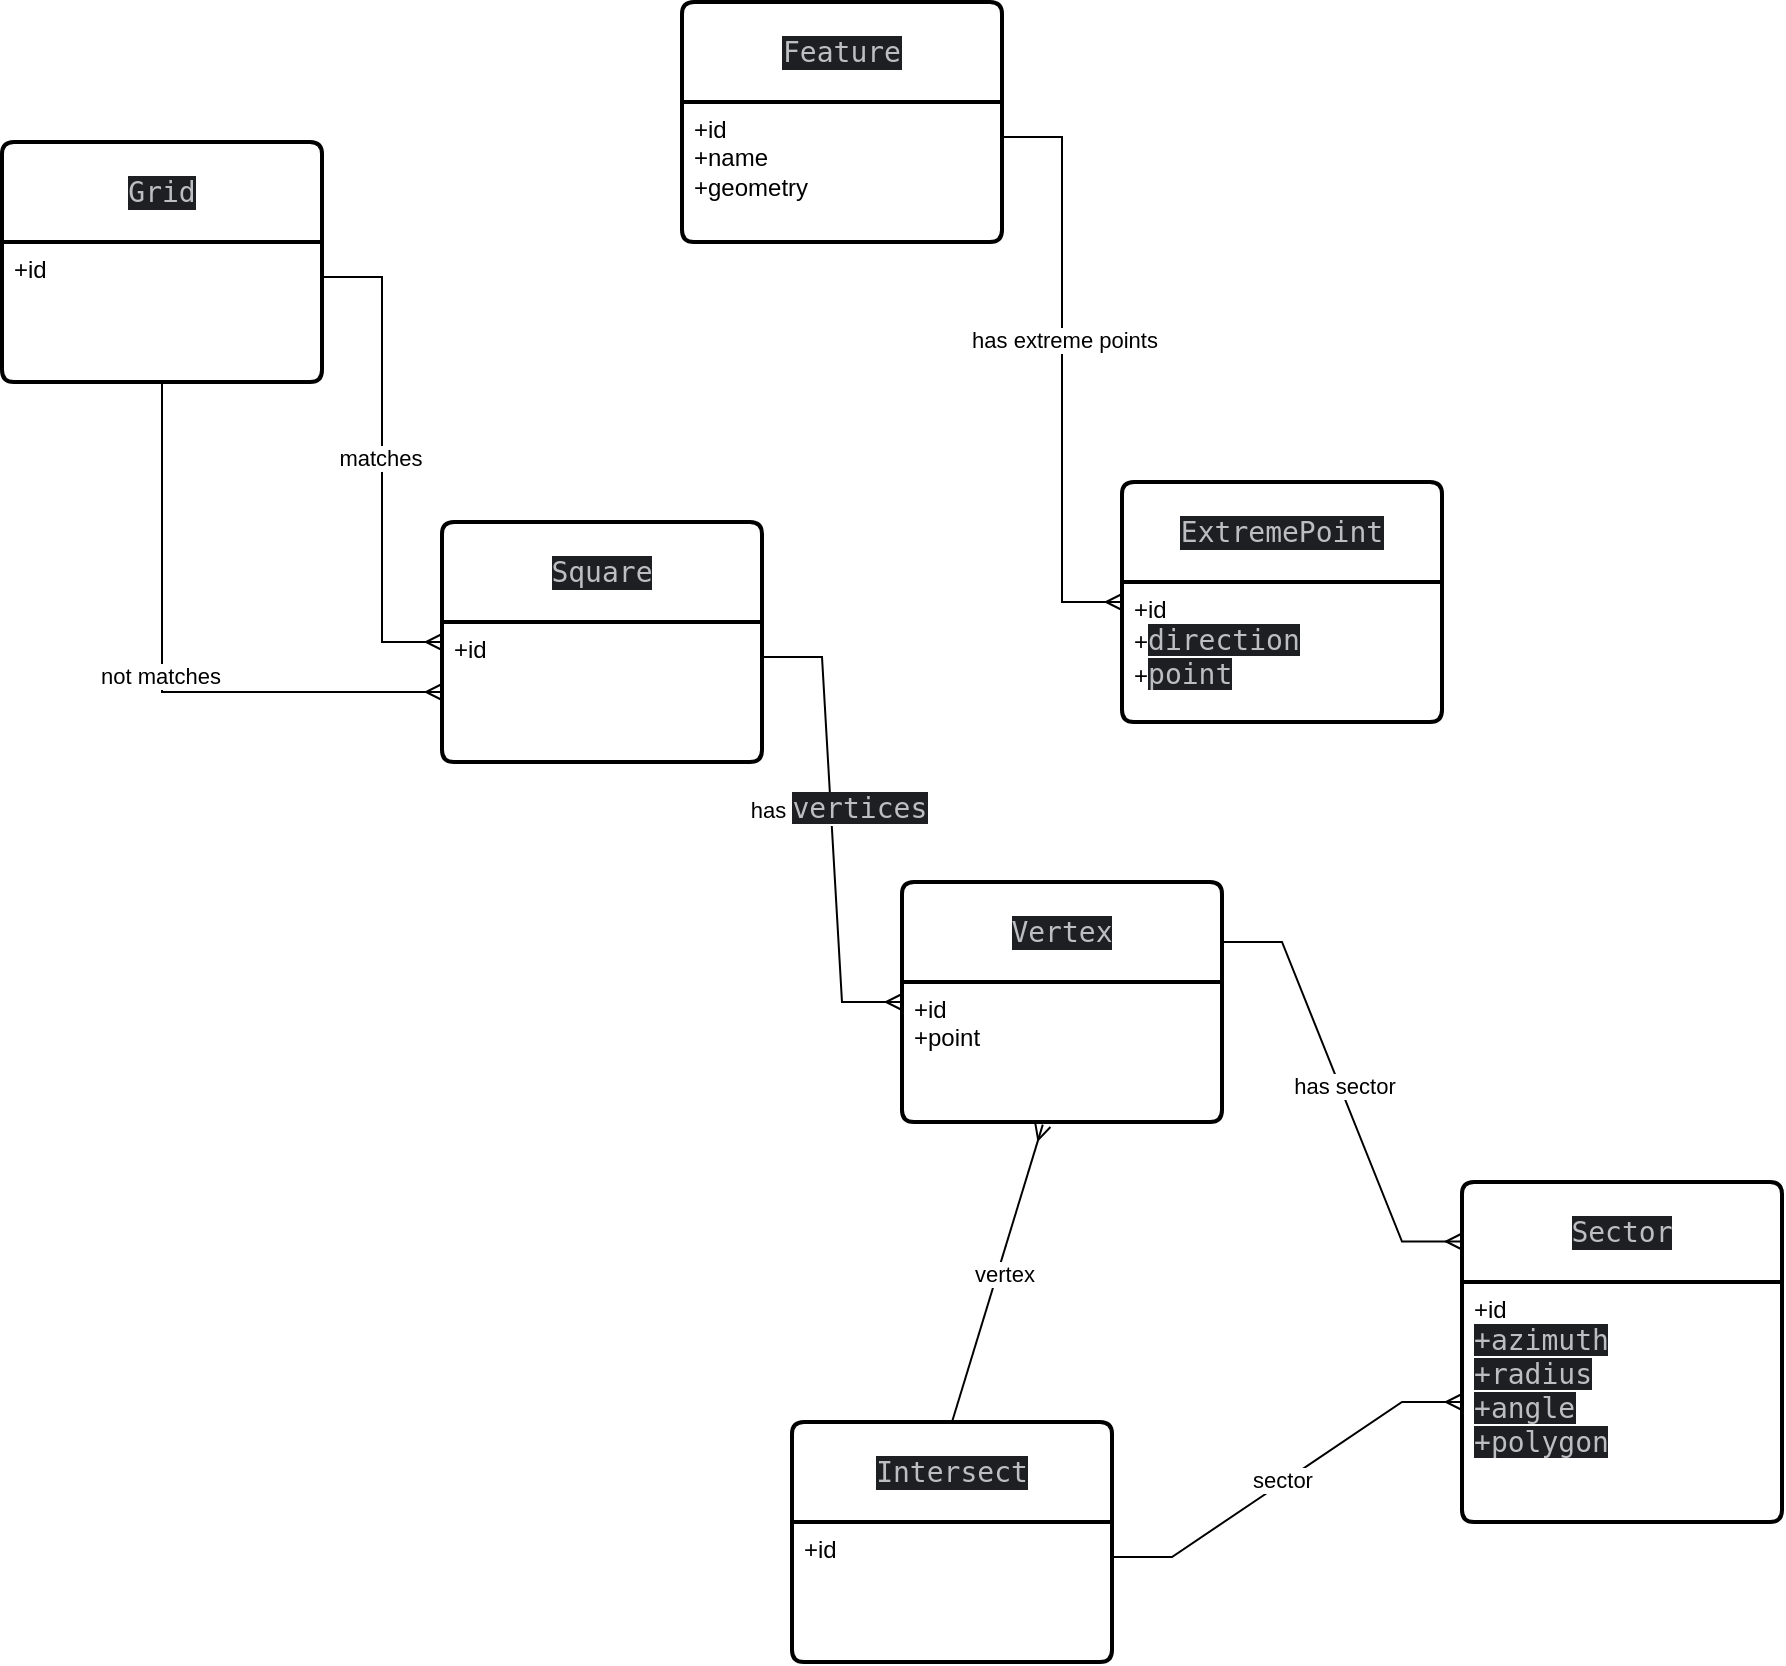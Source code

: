 <mxfile version="24.7.17">
  <diagram id="R2lEEEUBdFMjLlhIrx00" name="Page-1">
    <mxGraphModel dx="1158" dy="879" grid="1" gridSize="10" guides="1" tooltips="1" connect="1" arrows="1" fold="1" page="1" pageScale="1" pageWidth="850" pageHeight="1100" math="0" shadow="0" extFonts="Permanent Marker^https://fonts.googleapis.com/css?family=Permanent+Marker">
      <root>
        <mxCell id="0" />
        <mxCell id="1" parent="0" />
        <mxCell id="hy8VApLiuNe22YVZHpK1-1" value="&lt;div style=&quot;background-color:#1e1f22;color:#bcbec4&quot;&gt;&lt;pre style=&quot;font-family:&#39;JetBrains Mono&#39;,monospace;font-size:10.5pt;&quot;&gt;Feature&lt;/pre&gt;&lt;/div&gt;" style="swimlane;childLayout=stackLayout;horizontal=1;startSize=50;horizontalStack=0;rounded=1;fontSize=14;fontStyle=0;strokeWidth=2;resizeParent=0;resizeLast=1;shadow=0;dashed=0;align=center;arcSize=4;whiteSpace=wrap;html=1;" vertex="1" parent="1">
          <mxGeometry x="370" y="210" width="160" height="120" as="geometry" />
        </mxCell>
        <mxCell id="hy8VApLiuNe22YVZHpK1-2" value="+id&lt;br&gt;+name&lt;br&gt;+geometry" style="align=left;strokeColor=none;fillColor=none;spacingLeft=4;fontSize=12;verticalAlign=top;resizable=0;rotatable=0;part=1;html=1;" vertex="1" parent="hy8VApLiuNe22YVZHpK1-1">
          <mxGeometry y="50" width="160" height="70" as="geometry" />
        </mxCell>
        <mxCell id="hy8VApLiuNe22YVZHpK1-3" value="&lt;div style=&quot;background-color:#1e1f22;color:#bcbec4&quot;&gt;&lt;pre style=&quot;font-family:&#39;JetBrains Mono&#39;,monospace;font-size:10.5pt;&quot;&gt;&lt;div&gt;&lt;pre style=&quot;font-family:&#39;JetBrains Mono&#39;,monospace;font-size:10.5pt;&quot;&gt;ExtremePoint&lt;/pre&gt;&lt;/div&gt;&lt;/pre&gt;&lt;/div&gt;" style="swimlane;childLayout=stackLayout;horizontal=1;startSize=50;horizontalStack=0;rounded=1;fontSize=14;fontStyle=0;strokeWidth=2;resizeParent=0;resizeLast=1;shadow=0;dashed=0;align=center;arcSize=4;whiteSpace=wrap;html=1;" vertex="1" parent="1">
          <mxGeometry x="590" y="450" width="160" height="120" as="geometry" />
        </mxCell>
        <mxCell id="hy8VApLiuNe22YVZHpK1-4" value="+id&lt;br&gt;+&lt;span style=&quot;font-family: &amp;quot;JetBrains Mono&amp;quot;, monospace; font-size: 10.5pt; background-color: rgb(30, 31, 34); color: rgb(188, 190, 196);&quot;&gt;direction&lt;/span&gt;&lt;br&gt;+&lt;span style=&quot;font-family: &amp;quot;JetBrains Mono&amp;quot;, monospace; font-size: 10.5pt; background-color: rgb(30, 31, 34); color: rgb(188, 190, 196);&quot;&gt;point&lt;/span&gt;" style="align=left;strokeColor=none;fillColor=none;spacingLeft=4;fontSize=12;verticalAlign=top;resizable=0;rotatable=0;part=1;html=1;" vertex="1" parent="hy8VApLiuNe22YVZHpK1-3">
          <mxGeometry y="50" width="160" height="70" as="geometry" />
        </mxCell>
        <mxCell id="hy8VApLiuNe22YVZHpK1-7" value="" style="edgeStyle=entityRelationEdgeStyle;fontSize=12;html=1;endArrow=ERmany;rounded=0;exitX=1;exitY=0.25;exitDx=0;exitDy=0;entryX=0;entryY=0.5;entryDx=0;entryDy=0;" edge="1" parent="1" source="hy8VApLiuNe22YVZHpK1-2" target="hy8VApLiuNe22YVZHpK1-3">
          <mxGeometry width="100" height="100" relative="1" as="geometry">
            <mxPoint x="270" y="330" as="sourcePoint" />
            <mxPoint x="280" y="520" as="targetPoint" />
            <Array as="points">
              <mxPoint x="250" y="380" />
              <mxPoint x="270" y="380" />
            </Array>
          </mxGeometry>
        </mxCell>
        <mxCell id="hy8VApLiuNe22YVZHpK1-25" value="has extreme points" style="edgeLabel;html=1;align=center;verticalAlign=middle;resizable=0;points=[];" vertex="1" connectable="0" parent="hy8VApLiuNe22YVZHpK1-7">
          <mxGeometry x="-0.108" y="1" relative="1" as="geometry">
            <mxPoint y="1" as="offset" />
          </mxGeometry>
        </mxCell>
        <mxCell id="hy8VApLiuNe22YVZHpK1-8" value="&lt;div style=&quot;background-color:#1e1f22;color:#bcbec4&quot;&gt;&lt;pre style=&quot;font-family:&#39;JetBrains Mono&#39;,monospace;font-size:10.5pt;&quot;&gt;&lt;div&gt;&lt;pre style=&quot;font-family:&#39;JetBrains Mono&#39;,monospace;font-size:10.5pt;&quot;&gt;Square&lt;/pre&gt;&lt;/div&gt;&lt;/pre&gt;&lt;/div&gt;" style="swimlane;childLayout=stackLayout;horizontal=1;startSize=50;horizontalStack=0;rounded=1;fontSize=14;fontStyle=0;strokeWidth=2;resizeParent=0;resizeLast=1;shadow=0;dashed=0;align=center;arcSize=4;whiteSpace=wrap;html=1;" vertex="1" parent="1">
          <mxGeometry x="250" y="470" width="160" height="120" as="geometry" />
        </mxCell>
        <mxCell id="hy8VApLiuNe22YVZHpK1-9" value="+id" style="align=left;strokeColor=none;fillColor=none;spacingLeft=4;fontSize=12;verticalAlign=top;resizable=0;rotatable=0;part=1;html=1;" vertex="1" parent="hy8VApLiuNe22YVZHpK1-8">
          <mxGeometry y="50" width="160" height="70" as="geometry" />
        </mxCell>
        <mxCell id="hy8VApLiuNe22YVZHpK1-10" value="&lt;div style=&quot;background-color:#1e1f22;color:#bcbec4&quot;&gt;&lt;pre style=&quot;font-family:&#39;JetBrains Mono&#39;,monospace;font-size:10.5pt;&quot;&gt;&lt;pre style=&quot;font-family:&#39;JetBrains Mono&#39;,monospace;font-size:10.5pt;&quot;&gt;&lt;div&gt;&lt;pre style=&quot;font-family:&#39;JetBrains Mono&#39;,monospace;font-size:10.5pt;&quot;&gt;Vertex&lt;/pre&gt;&lt;/div&gt;&lt;/pre&gt;&lt;/pre&gt;&lt;/div&gt;" style="swimlane;childLayout=stackLayout;horizontal=1;startSize=50;horizontalStack=0;rounded=1;fontSize=14;fontStyle=0;strokeWidth=2;resizeParent=0;resizeLast=1;shadow=0;dashed=0;align=center;arcSize=4;whiteSpace=wrap;html=1;" vertex="1" parent="1">
          <mxGeometry x="480" y="650" width="160" height="120" as="geometry" />
        </mxCell>
        <mxCell id="hy8VApLiuNe22YVZHpK1-11" value="+id&lt;br&gt;+point" style="align=left;strokeColor=none;fillColor=none;spacingLeft=4;fontSize=12;verticalAlign=top;resizable=0;rotatable=0;part=1;html=1;" vertex="1" parent="hy8VApLiuNe22YVZHpK1-10">
          <mxGeometry y="50" width="160" height="70" as="geometry" />
        </mxCell>
        <mxCell id="hy8VApLiuNe22YVZHpK1-12" value="" style="edgeStyle=entityRelationEdgeStyle;fontSize=12;html=1;endArrow=ERmany;rounded=0;exitX=1;exitY=0.25;exitDx=0;exitDy=0;entryX=0;entryY=0.5;entryDx=0;entryDy=0;" edge="1" parent="1" source="hy8VApLiuNe22YVZHpK1-9" target="hy8VApLiuNe22YVZHpK1-10">
          <mxGeometry width="100" height="100" relative="1" as="geometry">
            <mxPoint x="395" y="538" as="sourcePoint" />
            <mxPoint x="455" y="770" as="targetPoint" />
            <Array as="points">
              <mxPoint x="115" y="640" />
              <mxPoint x="135" y="640" />
            </Array>
          </mxGeometry>
        </mxCell>
        <mxCell id="hy8VApLiuNe22YVZHpK1-26" value="has&amp;nbsp;&lt;span style=&quot;font-family: &amp;quot;JetBrains Mono&amp;quot;, monospace; font-size: 10.5pt; background-color: rgb(30, 31, 34); color: rgb(188, 190, 196);&quot;&gt;vertices&lt;/span&gt;" style="edgeLabel;html=1;align=center;verticalAlign=middle;resizable=0;points=[];" vertex="1" connectable="0" parent="hy8VApLiuNe22YVZHpK1-12">
          <mxGeometry x="-0.091" y="3" relative="1" as="geometry">
            <mxPoint as="offset" />
          </mxGeometry>
        </mxCell>
        <mxCell id="hy8VApLiuNe22YVZHpK1-14" value="&lt;div style=&quot;background-color:#1e1f22;color:#bcbec4&quot;&gt;&lt;pre style=&quot;font-family:&#39;JetBrains Mono&#39;,monospace;font-size:10.5pt;&quot;&gt;&lt;div&gt;&lt;pre style=&quot;font-family:&#39;JetBrains Mono&#39;,monospace;font-size:10.5pt;&quot;&gt;Grid&lt;/pre&gt;&lt;/div&gt;&lt;/pre&gt;&lt;/div&gt;" style="swimlane;childLayout=stackLayout;horizontal=1;startSize=50;horizontalStack=0;rounded=1;fontSize=14;fontStyle=0;strokeWidth=2;resizeParent=0;resizeLast=1;shadow=0;dashed=0;align=center;arcSize=4;whiteSpace=wrap;html=1;" vertex="1" parent="1">
          <mxGeometry x="30" y="280" width="160" height="120" as="geometry" />
        </mxCell>
        <mxCell id="hy8VApLiuNe22YVZHpK1-15" value="+id" style="align=left;strokeColor=none;fillColor=none;spacingLeft=4;fontSize=12;verticalAlign=top;resizable=0;rotatable=0;part=1;html=1;" vertex="1" parent="hy8VApLiuNe22YVZHpK1-14">
          <mxGeometry y="50" width="160" height="70" as="geometry" />
        </mxCell>
        <mxCell id="hy8VApLiuNe22YVZHpK1-16" value="" style="edgeStyle=entityRelationEdgeStyle;fontSize=12;html=1;endArrow=ERmany;rounded=0;exitX=1;exitY=0.25;exitDx=0;exitDy=0;entryX=0;entryY=0.5;entryDx=0;entryDy=0;" edge="1" parent="1" source="hy8VApLiuNe22YVZHpK1-15" target="hy8VApLiuNe22YVZHpK1-8">
          <mxGeometry width="100" height="100" relative="1" as="geometry">
            <mxPoint x="230" y="330" as="sourcePoint" />
            <mxPoint x="330" y="502" as="targetPoint" />
            <Array as="points">
              <mxPoint x="-35" y="432" />
              <mxPoint x="-15" y="432" />
            </Array>
          </mxGeometry>
        </mxCell>
        <mxCell id="hy8VApLiuNe22YVZHpK1-17" value="matches" style="edgeLabel;html=1;align=center;verticalAlign=middle;resizable=0;points=[];" vertex="1" connectable="0" parent="hy8VApLiuNe22YVZHpK1-16">
          <mxGeometry x="-0.005" y="-1" relative="1" as="geometry">
            <mxPoint as="offset" />
          </mxGeometry>
        </mxCell>
        <mxCell id="hy8VApLiuNe22YVZHpK1-18" value="" style="fontSize=12;html=1;endArrow=ERmany;rounded=0;edgeStyle=orthogonalEdgeStyle;elbow=vertical;exitX=0.5;exitY=1;exitDx=0;exitDy=0;entryX=0;entryY=0.5;entryDx=0;entryDy=0;" edge="1" parent="1" source="hy8VApLiuNe22YVZHpK1-14" target="hy8VApLiuNe22YVZHpK1-9">
          <mxGeometry width="100" height="100" relative="1" as="geometry">
            <mxPoint x="100.0" y="400" as="sourcePoint" />
            <mxPoint x="210" y="610" as="targetPoint" />
            <Array as="points">
              <mxPoint x="110" y="555" />
            </Array>
          </mxGeometry>
        </mxCell>
        <mxCell id="hy8VApLiuNe22YVZHpK1-19" value="not matches" style="edgeLabel;html=1;align=center;verticalAlign=middle;resizable=0;points=[];" vertex="1" connectable="0" parent="hy8VApLiuNe22YVZHpK1-18">
          <mxGeometry x="-0.005" y="-1" relative="1" as="geometry">
            <mxPoint as="offset" />
          </mxGeometry>
        </mxCell>
        <mxCell id="hy8VApLiuNe22YVZHpK1-20" value="&lt;div style=&quot;background-color:#1e1f22;color:#bcbec4&quot;&gt;&lt;pre style=&quot;font-family:&#39;JetBrains Mono&#39;,monospace;font-size:10.5pt;&quot;&gt;&lt;pre style=&quot;font-family:&#39;JetBrains Mono&#39;,monospace;font-size:10.5pt;&quot;&gt;&lt;pre style=&quot;font-family:&#39;JetBrains Mono&#39;,monospace;font-size:10.5pt;&quot;&gt;&lt;div&gt;&lt;pre style=&quot;font-family:&#39;JetBrains Mono&#39;,monospace;font-size:10.5pt;&quot;&gt;Sector&lt;/pre&gt;&lt;/div&gt;&lt;/pre&gt;&lt;/pre&gt;&lt;/pre&gt;&lt;/div&gt;" style="swimlane;childLayout=stackLayout;horizontal=1;startSize=50;horizontalStack=0;rounded=1;fontSize=14;fontStyle=0;strokeWidth=2;resizeParent=0;resizeLast=1;shadow=0;dashed=0;align=center;arcSize=4;whiteSpace=wrap;html=1;" vertex="1" parent="1">
          <mxGeometry x="760" y="800" width="160" height="170" as="geometry" />
        </mxCell>
        <mxCell id="hy8VApLiuNe22YVZHpK1-21" value="+id&lt;div&gt;&lt;span style=&quot;font-family: &amp;quot;JetBrains Mono&amp;quot;, monospace; font-size: 10.5pt; background-color: rgb(30, 31, 34); color: rgb(188, 190, 196);&quot;&gt;+&lt;/span&gt;&lt;span style=&quot;font-family: &amp;quot;JetBrains Mono&amp;quot;, monospace; font-size: 10.5pt; background-color: rgb(30, 31, 34); color: rgb(188, 190, 196);&quot;&gt;azimuth&lt;/span&gt;&lt;/div&gt;&lt;div&gt;&lt;span style=&quot;font-family: &amp;quot;JetBrains Mono&amp;quot;, monospace; font-size: 10.5pt; background-color: rgb(30, 31, 34); color: rgb(188, 190, 196);&quot;&gt;+&lt;/span&gt;&lt;span style=&quot;font-family: &amp;quot;JetBrains Mono&amp;quot;, monospace; font-size: 10.5pt; background-color: rgb(30, 31, 34); color: rgb(188, 190, 196);&quot;&gt;radius&lt;/span&gt;&lt;/div&gt;&lt;div&gt;&lt;span style=&quot;font-family: &amp;quot;JetBrains Mono&amp;quot;, monospace; font-size: 10.5pt; background-color: rgb(30, 31, 34); color: rgb(188, 190, 196);&quot;&gt;+&lt;/span&gt;&lt;span style=&quot;font-family: &amp;quot;JetBrains Mono&amp;quot;, monospace; font-size: 10.5pt; background-color: rgb(30, 31, 34); color: rgb(188, 190, 196);&quot;&gt;angle&lt;/span&gt;&lt;/div&gt;&lt;div&gt;&lt;span style=&quot;font-family: &amp;quot;JetBrains Mono&amp;quot;, monospace; font-size: 10.5pt; background-color: rgb(30, 31, 34); color: rgb(188, 190, 196);&quot;&gt;+&lt;/span&gt;&lt;span style=&quot;font-family: &amp;quot;JetBrains Mono&amp;quot;, monospace; font-size: 10.5pt; background-color: rgb(30, 31, 34); color: rgb(188, 190, 196);&quot;&gt;polygon&lt;/span&gt;&lt;/div&gt;" style="align=left;strokeColor=none;fillColor=none;spacingLeft=4;fontSize=12;verticalAlign=top;resizable=0;rotatable=0;part=1;html=1;" vertex="1" parent="hy8VApLiuNe22YVZHpK1-20">
          <mxGeometry y="50" width="160" height="120" as="geometry" />
        </mxCell>
        <mxCell id="hy8VApLiuNe22YVZHpK1-29" value="" style="edgeStyle=entityRelationEdgeStyle;fontSize=12;html=1;endArrow=ERmany;rounded=0;exitX=1;exitY=0.25;exitDx=0;exitDy=0;entryX=0;entryY=0.175;entryDx=0;entryDy=0;entryPerimeter=0;" edge="1" parent="1" source="hy8VApLiuNe22YVZHpK1-10" target="hy8VApLiuNe22YVZHpK1-20">
          <mxGeometry width="100" height="100" relative="1" as="geometry">
            <mxPoint x="644" y="710" as="sourcePoint" />
            <mxPoint x="560" y="1030" as="targetPoint" />
          </mxGeometry>
        </mxCell>
        <mxCell id="hy8VApLiuNe22YVZHpK1-30" value="has sector" style="edgeLabel;html=1;align=center;verticalAlign=middle;resizable=0;points=[];" vertex="1" connectable="0" parent="hy8VApLiuNe22YVZHpK1-29">
          <mxGeometry x="-0.025" y="2" relative="1" as="geometry">
            <mxPoint as="offset" />
          </mxGeometry>
        </mxCell>
        <mxCell id="hy8VApLiuNe22YVZHpK1-33" value="&lt;div style=&quot;background-color:#1e1f22;color:#bcbec4&quot;&gt;&lt;pre style=&quot;font-family:&#39;JetBrains Mono&#39;,monospace;font-size:10.5pt;&quot;&gt;&lt;pre style=&quot;font-family:&#39;JetBrains Mono&#39;,monospace;font-size:10.5pt;&quot;&gt;&lt;div&gt;&lt;pre style=&quot;font-family:&#39;JetBrains Mono&#39;,monospace;font-size:10.5pt;&quot;&gt;Intersect&lt;/pre&gt;&lt;/div&gt;&lt;/pre&gt;&lt;/pre&gt;&lt;/div&gt;" style="swimlane;childLayout=stackLayout;horizontal=1;startSize=50;horizontalStack=0;rounded=1;fontSize=14;fontStyle=0;strokeWidth=2;resizeParent=0;resizeLast=1;shadow=0;dashed=0;align=center;arcSize=4;whiteSpace=wrap;html=1;" vertex="1" parent="1">
          <mxGeometry x="425" y="920" width="160" height="120" as="geometry" />
        </mxCell>
        <mxCell id="hy8VApLiuNe22YVZHpK1-34" value="+id" style="align=left;strokeColor=none;fillColor=none;spacingLeft=4;fontSize=12;verticalAlign=top;resizable=0;rotatable=0;part=1;html=1;" vertex="1" parent="hy8VApLiuNe22YVZHpK1-33">
          <mxGeometry y="50" width="160" height="70" as="geometry" />
        </mxCell>
        <mxCell id="hy8VApLiuNe22YVZHpK1-35" value="" style="edgeStyle=entityRelationEdgeStyle;fontSize=12;html=1;endArrow=ERmany;rounded=0;exitX=1;exitY=0.25;exitDx=0;exitDy=0;" edge="1" parent="1" source="hy8VApLiuNe22YVZHpK1-34" target="hy8VApLiuNe22YVZHpK1-21">
          <mxGeometry width="100" height="100" relative="1" as="geometry">
            <mxPoint x="640" y="990" as="sourcePoint" />
            <mxPoint x="760" y="1140" as="targetPoint" />
          </mxGeometry>
        </mxCell>
        <mxCell id="hy8VApLiuNe22YVZHpK1-36" value="sector" style="edgeLabel;html=1;align=center;verticalAlign=middle;resizable=0;points=[];" vertex="1" connectable="0" parent="hy8VApLiuNe22YVZHpK1-35">
          <mxGeometry x="-0.025" y="2" relative="1" as="geometry">
            <mxPoint as="offset" />
          </mxGeometry>
        </mxCell>
        <mxCell id="hy8VApLiuNe22YVZHpK1-45" value="" style="fontSize=12;html=1;endArrow=ERmany;rounded=0;entryX=0.44;entryY=1.019;entryDx=0;entryDy=0;entryPerimeter=0;exitX=0.5;exitY=0;exitDx=0;exitDy=0;" edge="1" parent="1" source="hy8VApLiuNe22YVZHpK1-33" target="hy8VApLiuNe22YVZHpK1-11">
          <mxGeometry width="100" height="100" relative="1" as="geometry">
            <mxPoint x="330" y="870" as="sourcePoint" />
            <mxPoint x="430" y="770" as="targetPoint" />
          </mxGeometry>
        </mxCell>
        <mxCell id="hy8VApLiuNe22YVZHpK1-46" value="vertex" style="edgeLabel;html=1;align=center;verticalAlign=middle;resizable=0;points=[];" vertex="1" connectable="0" parent="hy8VApLiuNe22YVZHpK1-45">
          <mxGeometry x="0.017" y="-3" relative="1" as="geometry">
            <mxPoint as="offset" />
          </mxGeometry>
        </mxCell>
      </root>
    </mxGraphModel>
  </diagram>
</mxfile>
